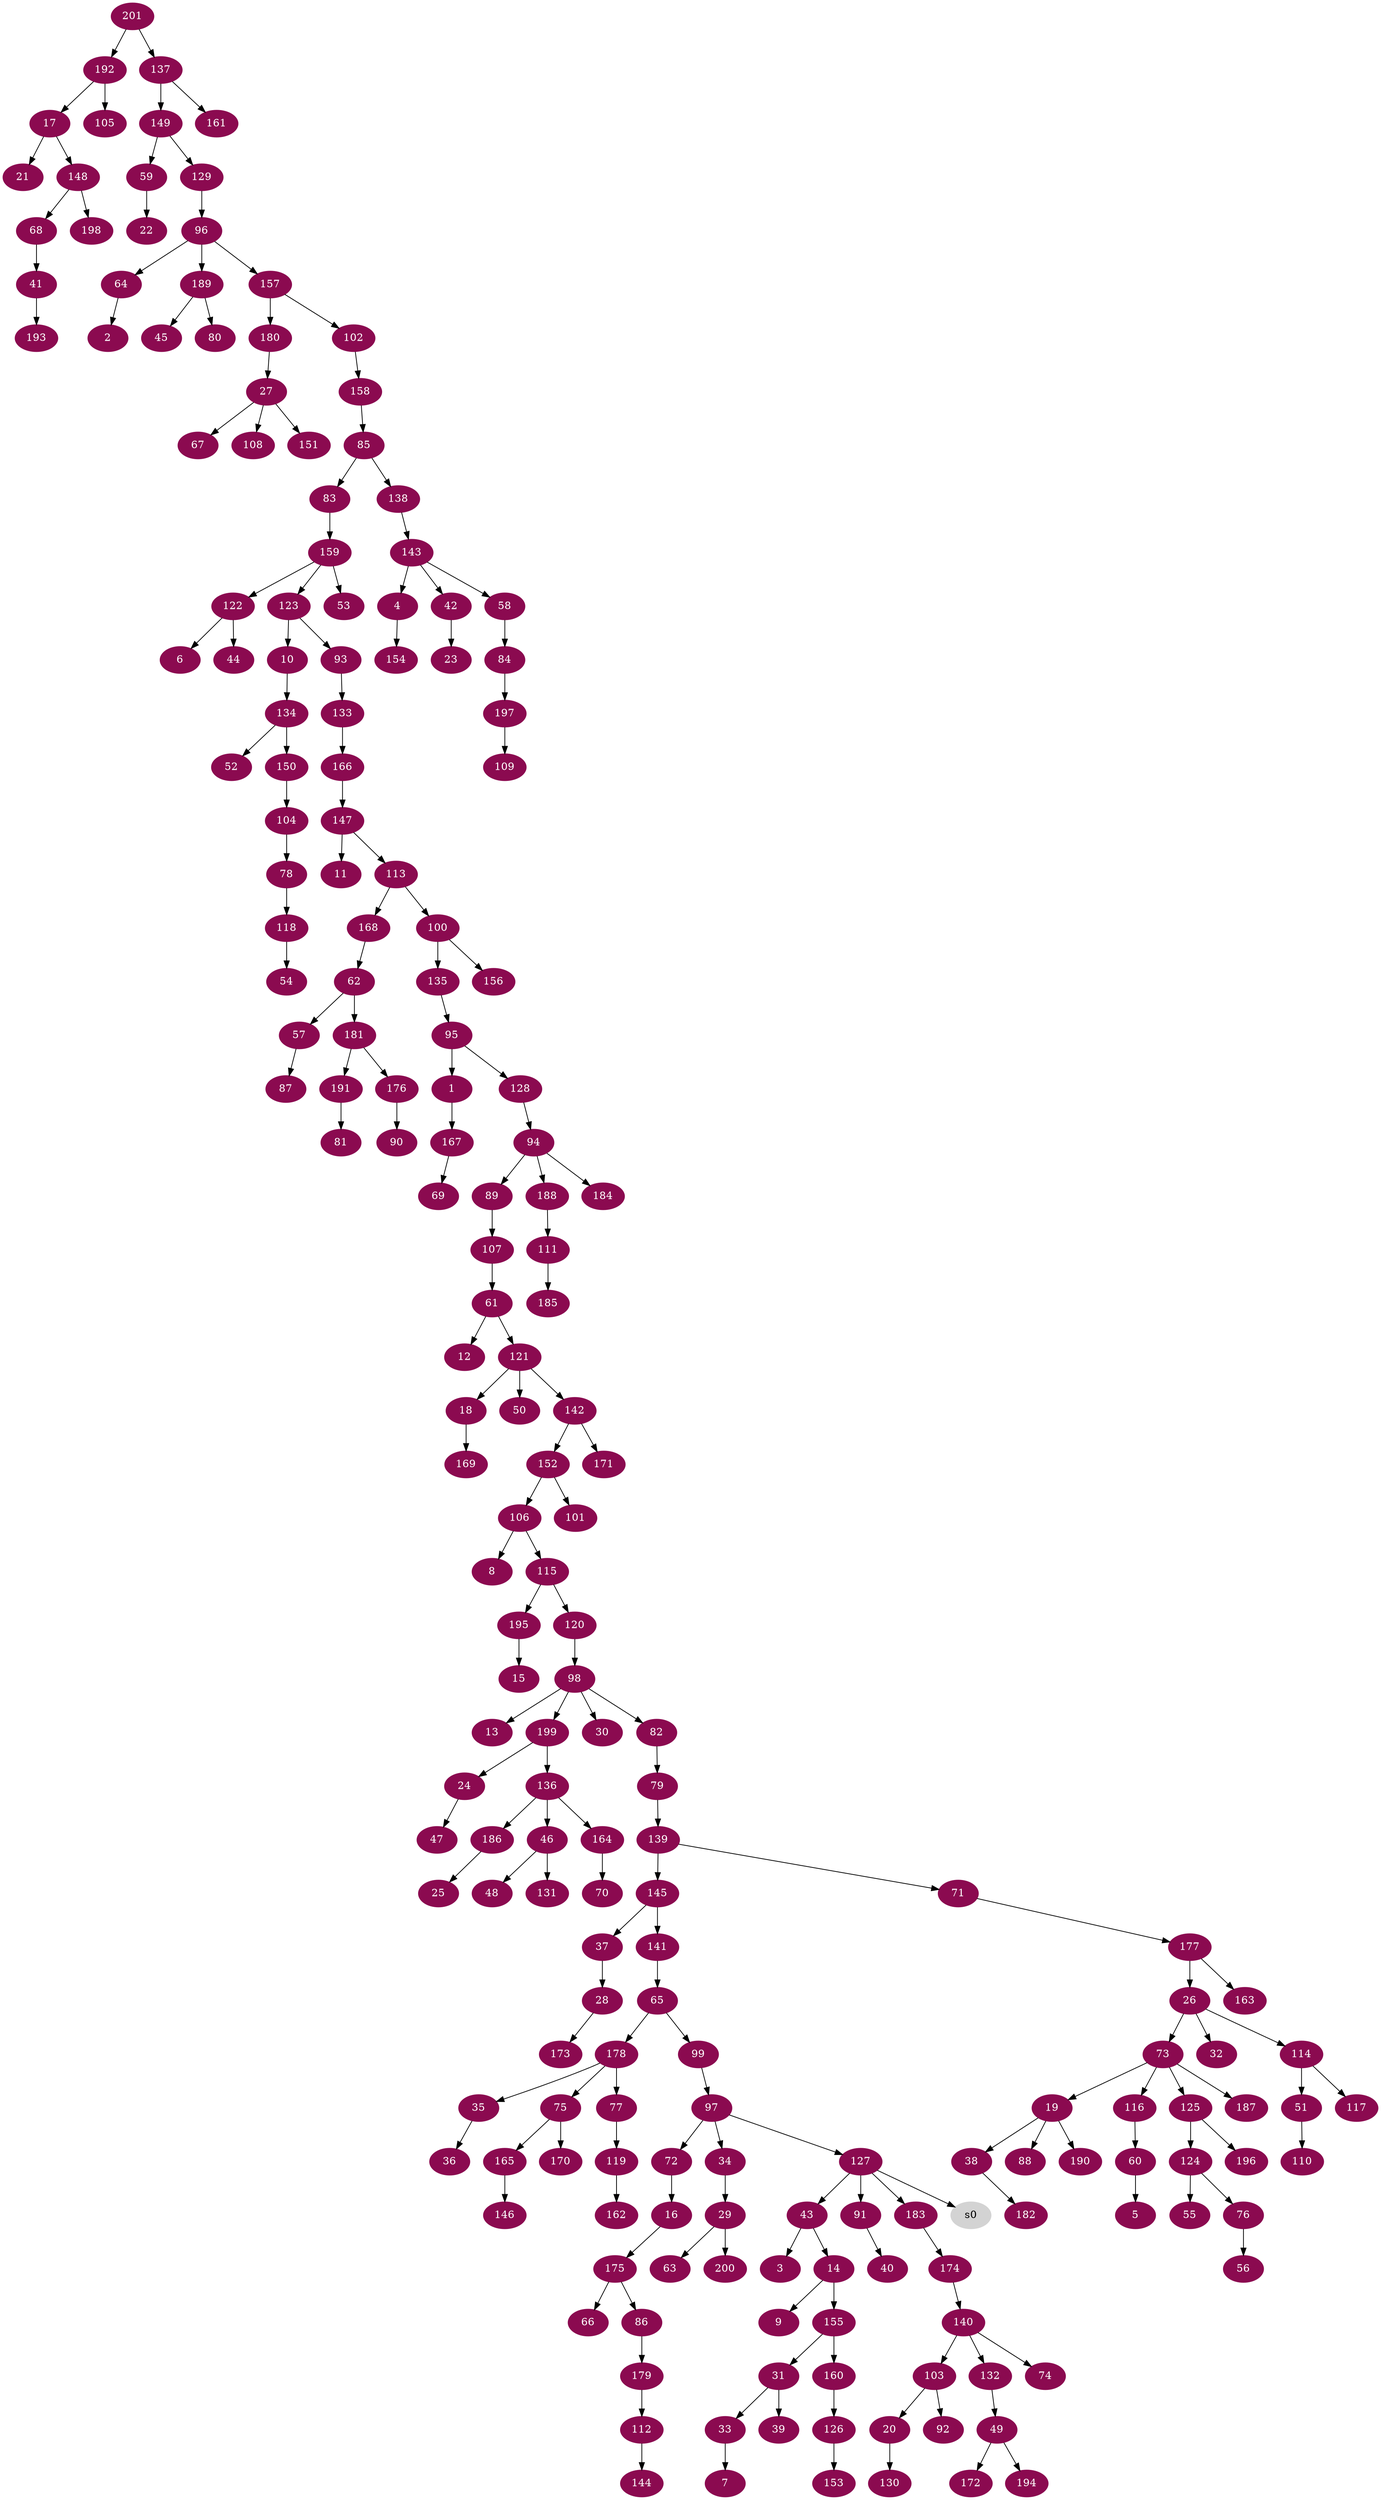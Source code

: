 digraph G {
node [color=deeppink4, style=filled, fontcolor=white];
95 -> 1;
64 -> 2;
43 -> 3;
143 -> 4;
60 -> 5;
122 -> 6;
33 -> 7;
106 -> 8;
14 -> 9;
123 -> 10;
147 -> 11;
61 -> 12;
98 -> 13;
43 -> 14;
195 -> 15;
72 -> 16;
192 -> 17;
121 -> 18;
73 -> 19;
103 -> 20;
17 -> 21;
59 -> 22;
42 -> 23;
199 -> 24;
186 -> 25;
177 -> 26;
180 -> 27;
37 -> 28;
34 -> 29;
98 -> 30;
155 -> 31;
26 -> 32;
31 -> 33;
97 -> 34;
178 -> 35;
35 -> 36;
145 -> 37;
19 -> 38;
31 -> 39;
91 -> 40;
68 -> 41;
143 -> 42;
127 -> 43;
122 -> 44;
189 -> 45;
136 -> 46;
24 -> 47;
46 -> 48;
132 -> 49;
121 -> 50;
114 -> 51;
134 -> 52;
159 -> 53;
118 -> 54;
124 -> 55;
76 -> 56;
62 -> 57;
143 -> 58;
149 -> 59;
116 -> 60;
107 -> 61;
168 -> 62;
29 -> 63;
96 -> 64;
141 -> 65;
175 -> 66;
27 -> 67;
148 -> 68;
167 -> 69;
164 -> 70;
139 -> 71;
97 -> 72;
26 -> 73;
140 -> 74;
178 -> 75;
124 -> 76;
178 -> 77;
104 -> 78;
82 -> 79;
189 -> 80;
191 -> 81;
98 -> 82;
85 -> 83;
58 -> 84;
158 -> 85;
175 -> 86;
57 -> 87;
19 -> 88;
94 -> 89;
176 -> 90;
127 -> 91;
103 -> 92;
123 -> 93;
128 -> 94;
135 -> 95;
129 -> 96;
99 -> 97;
120 -> 98;
65 -> 99;
113 -> 100;
152 -> 101;
157 -> 102;
140 -> 103;
150 -> 104;
192 -> 105;
152 -> 106;
89 -> 107;
27 -> 108;
197 -> 109;
51 -> 110;
188 -> 111;
179 -> 112;
147 -> 113;
26 -> 114;
106 -> 115;
73 -> 116;
114 -> 117;
78 -> 118;
77 -> 119;
115 -> 120;
61 -> 121;
159 -> 122;
159 -> 123;
125 -> 124;
73 -> 125;
160 -> 126;
97 -> 127;
95 -> 128;
149 -> 129;
20 -> 130;
46 -> 131;
140 -> 132;
93 -> 133;
10 -> 134;
100 -> 135;
199 -> 136;
201 -> 137;
85 -> 138;
79 -> 139;
174 -> 140;
145 -> 141;
121 -> 142;
138 -> 143;
112 -> 144;
139 -> 145;
165 -> 146;
166 -> 147;
17 -> 148;
137 -> 149;
134 -> 150;
27 -> 151;
142 -> 152;
126 -> 153;
4 -> 154;
14 -> 155;
100 -> 156;
96 -> 157;
102 -> 158;
83 -> 159;
155 -> 160;
137 -> 161;
119 -> 162;
177 -> 163;
136 -> 164;
75 -> 165;
133 -> 166;
1 -> 167;
113 -> 168;
18 -> 169;
75 -> 170;
142 -> 171;
49 -> 172;
28 -> 173;
183 -> 174;
16 -> 175;
181 -> 176;
71 -> 177;
65 -> 178;
86 -> 179;
157 -> 180;
62 -> 181;
38 -> 182;
127 -> 183;
94 -> 184;
111 -> 185;
136 -> 186;
73 -> 187;
94 -> 188;
96 -> 189;
19 -> 190;
181 -> 191;
201 -> 192;
41 -> 193;
49 -> 194;
115 -> 195;
125 -> 196;
84 -> 197;
148 -> 198;
98 -> 199;
29 -> 200;
node [color=lightgrey, style=filled, fontcolor=black];
127 -> s0;
}
